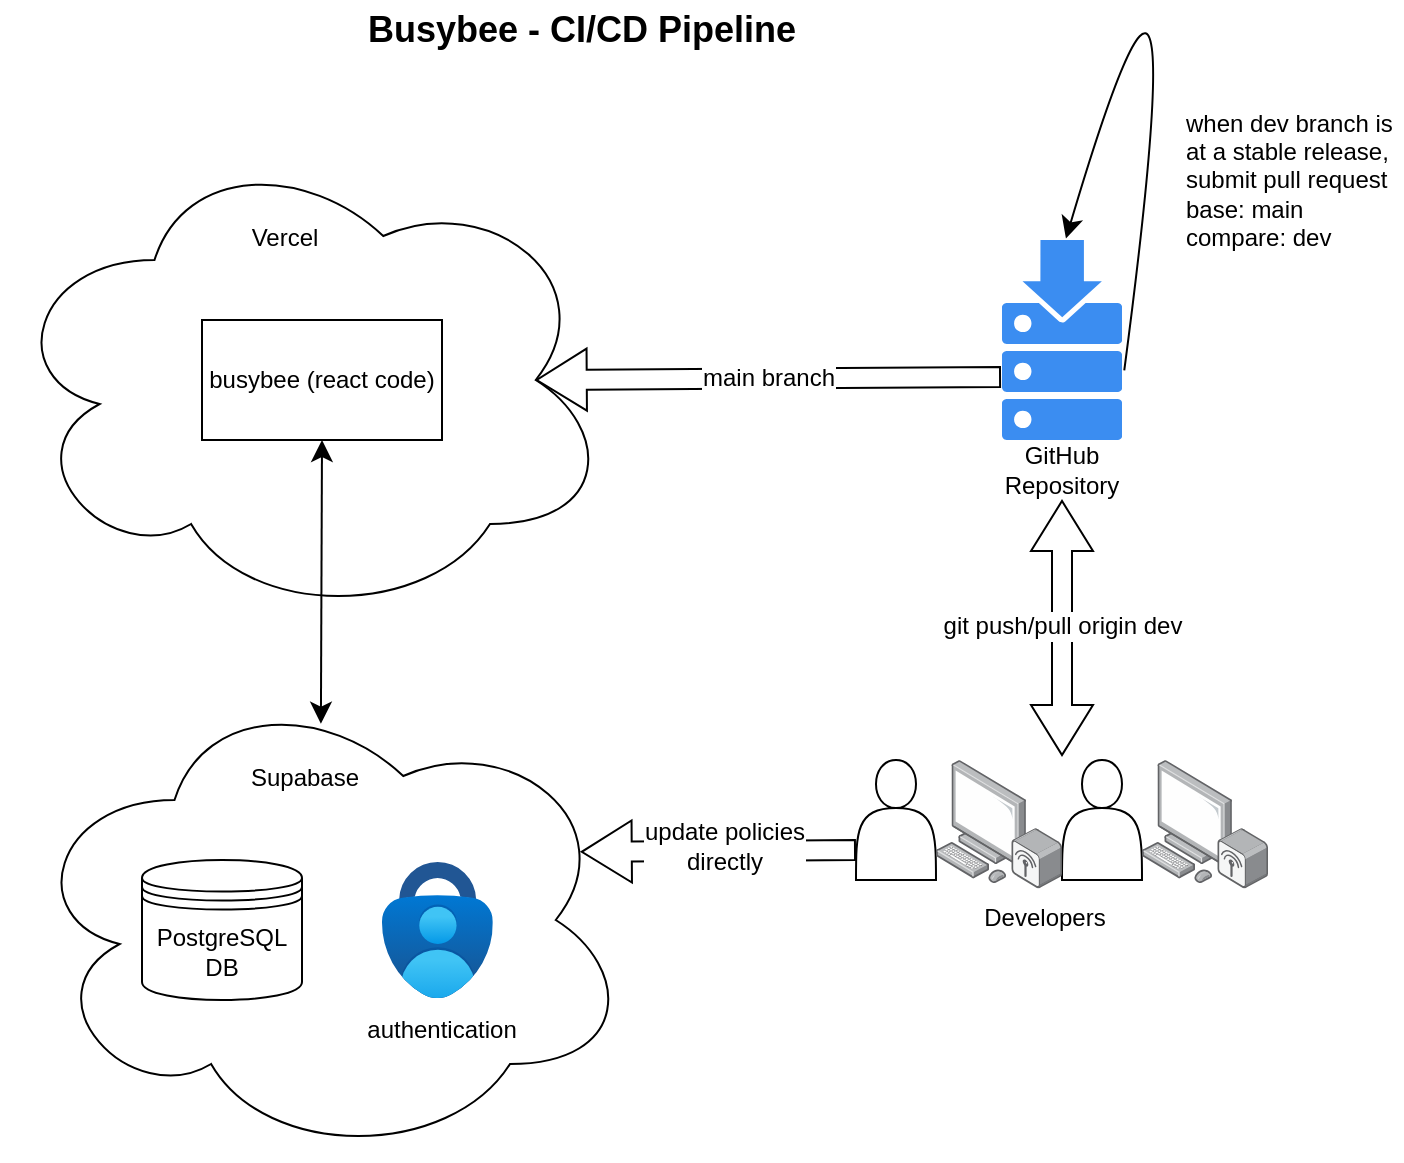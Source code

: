 <mxfile version="26.0.16">
  <diagram name="Page-1" id="LbQ_XojJOean2syMoILW">
    <mxGraphModel dx="1188" dy="664" grid="1" gridSize="10" guides="1" tooltips="1" connect="1" arrows="1" fold="1" page="1" pageScale="1" pageWidth="850" pageHeight="1100" math="0" shadow="0">
      <root>
        <mxCell id="0" />
        <mxCell id="1" parent="0" />
        <mxCell id="fcMwwvrvWFmppYAYFn9U-12" value="" style="group" vertex="1" connectable="0" parent="1">
          <mxGeometry x="640" y="300" width="60" height="130" as="geometry" />
        </mxCell>
        <mxCell id="fcMwwvrvWFmppYAYFn9U-10" value="" style="sketch=0;html=1;aspect=fixed;strokeColor=none;shadow=0;fillColor=#3B8DF1;verticalAlign=top;labelPosition=center;verticalLabelPosition=bottom;shape=mxgraph.gcp2.repository" vertex="1" parent="fcMwwvrvWFmppYAYFn9U-12">
          <mxGeometry width="60" height="100" as="geometry" />
        </mxCell>
        <mxCell id="fcMwwvrvWFmppYAYFn9U-11" value="GitHub&lt;div&gt;Repository&lt;/div&gt;" style="text;html=1;align=center;verticalAlign=middle;whiteSpace=wrap;rounded=0;" vertex="1" parent="fcMwwvrvWFmppYAYFn9U-12">
          <mxGeometry y="100" width="60" height="30" as="geometry" />
        </mxCell>
        <mxCell id="fcMwwvrvWFmppYAYFn9U-27" value="" style="endArrow=classic;html=1;rounded=0;fontSize=12;startSize=8;endSize=8;curved=1;exitX=1.019;exitY=0.652;exitDx=0;exitDy=0;exitPerimeter=0;entryX=0.533;entryY=-0.007;entryDx=0;entryDy=0;entryPerimeter=0;" edge="1" parent="fcMwwvrvWFmppYAYFn9U-12" source="fcMwwvrvWFmppYAYFn9U-10" target="fcMwwvrvWFmppYAYFn9U-10">
          <mxGeometry width="50" height="50" relative="1" as="geometry">
            <mxPoint x="-210" y="100" as="sourcePoint" />
            <mxPoint x="-160" y="50" as="targetPoint" />
            <Array as="points">
              <mxPoint x="100" y="-230" />
            </Array>
          </mxGeometry>
        </mxCell>
        <mxCell id="fcMwwvrvWFmppYAYFn9U-19" value="" style="group" vertex="1" connectable="0" parent="1">
          <mxGeometry x="140" y="250" width="305" height="240" as="geometry" />
        </mxCell>
        <mxCell id="fcMwwvrvWFmppYAYFn9U-2" value="" style="ellipse;shape=cloud;whiteSpace=wrap;html=1;" vertex="1" parent="fcMwwvrvWFmppYAYFn9U-19">
          <mxGeometry width="305" height="240.0" as="geometry" />
        </mxCell>
        <mxCell id="fcMwwvrvWFmppYAYFn9U-8" value="Vercel" style="text;html=1;align=center;verticalAlign=middle;whiteSpace=wrap;rounded=0;" vertex="1" parent="fcMwwvrvWFmppYAYFn9U-19">
          <mxGeometry x="110.431" y="32.727" width="63.103" height="32.727" as="geometry" />
        </mxCell>
        <mxCell id="fcMwwvrvWFmppYAYFn9U-26" value="busybee (react code)" style="rounded=0;whiteSpace=wrap;html=1;" vertex="1" parent="fcMwwvrvWFmppYAYFn9U-19">
          <mxGeometry x="100" y="90" width="120" height="60" as="geometry" />
        </mxCell>
        <mxCell id="fcMwwvrvWFmppYAYFn9U-20" value="" style="group" vertex="1" connectable="0" parent="1">
          <mxGeometry x="560" y="560" width="213" height="94.2" as="geometry" />
        </mxCell>
        <mxCell id="fcMwwvrvWFmppYAYFn9U-13" value="" style="shape=actor;whiteSpace=wrap;html=1;" vertex="1" parent="fcMwwvrvWFmppYAYFn9U-20">
          <mxGeometry x="110" width="40" height="60" as="geometry" />
        </mxCell>
        <mxCell id="fcMwwvrvWFmppYAYFn9U-15" value="" style="image;points=[];aspect=fixed;html=1;align=center;shadow=0;dashed=0;image=img/lib/allied_telesis/computer_and_terminals/Personal_Computer_Wireless.svg;" vertex="1" parent="fcMwwvrvWFmppYAYFn9U-20">
          <mxGeometry x="150" width="63" height="64.2" as="geometry" />
        </mxCell>
        <mxCell id="fcMwwvrvWFmppYAYFn9U-16" value="Developers" style="text;html=1;align=center;verticalAlign=middle;whiteSpace=wrap;rounded=0;" vertex="1" parent="fcMwwvrvWFmppYAYFn9U-20">
          <mxGeometry y="64.2" width="203" height="30" as="geometry" />
        </mxCell>
        <mxCell id="fcMwwvrvWFmppYAYFn9U-17" value="" style="shape=actor;whiteSpace=wrap;html=1;" vertex="1" parent="fcMwwvrvWFmppYAYFn9U-20">
          <mxGeometry x="7" width="40" height="60" as="geometry" />
        </mxCell>
        <mxCell id="fcMwwvrvWFmppYAYFn9U-18" value="" style="image;points=[];aspect=fixed;html=1;align=center;shadow=0;dashed=0;image=img/lib/allied_telesis/computer_and_terminals/Personal_Computer_Wireless.svg;" vertex="1" parent="fcMwwvrvWFmppYAYFn9U-20">
          <mxGeometry x="47" width="63" height="64.2" as="geometry" />
        </mxCell>
        <mxCell id="fcMwwvrvWFmppYAYFn9U-21" value="&lt;b&gt;&lt;font style=&quot;font-size: 18px;&quot;&gt;Busybee - CI/CD Pipeline&lt;/font&gt;&lt;/b&gt;" style="text;html=1;align=center;verticalAlign=middle;whiteSpace=wrap;rounded=0;" vertex="1" parent="1">
          <mxGeometry x="250" y="180" width="360" height="30" as="geometry" />
        </mxCell>
        <mxCell id="fcMwwvrvWFmppYAYFn9U-22" value="" style="shape=flexArrow;endArrow=classic;startArrow=classic;html=1;rounded=0;fontSize=12;startSize=8;endSize=8;curved=1;entryX=0.5;entryY=1;entryDx=0;entryDy=0;" edge="1" parent="1" target="fcMwwvrvWFmppYAYFn9U-11">
          <mxGeometry width="100" height="100" relative="1" as="geometry">
            <mxPoint x="670" y="558" as="sourcePoint" />
            <mxPoint x="500" y="320" as="targetPoint" />
          </mxGeometry>
        </mxCell>
        <mxCell id="fcMwwvrvWFmppYAYFn9U-23" value="git push/pull origin dev" style="edgeLabel;html=1;align=center;verticalAlign=middle;resizable=0;points=[];fontSize=12;" vertex="1" connectable="0" parent="fcMwwvrvWFmppYAYFn9U-22">
          <mxGeometry x="0.018" relative="1" as="geometry">
            <mxPoint as="offset" />
          </mxGeometry>
        </mxCell>
        <mxCell id="fcMwwvrvWFmppYAYFn9U-24" value="" style="shape=flexArrow;endArrow=classic;html=1;rounded=0;fontSize=12;startSize=8;endSize=8;curved=1;exitX=-0.008;exitY=0.685;exitDx=0;exitDy=0;exitPerimeter=0;entryX=0.875;entryY=0.5;entryDx=0;entryDy=0;entryPerimeter=0;" edge="1" parent="1" source="fcMwwvrvWFmppYAYFn9U-10" target="fcMwwvrvWFmppYAYFn9U-2">
          <mxGeometry width="50" height="50" relative="1" as="geometry">
            <mxPoint x="430" y="400" as="sourcePoint" />
            <mxPoint x="480" y="350" as="targetPoint" />
          </mxGeometry>
        </mxCell>
        <mxCell id="fcMwwvrvWFmppYAYFn9U-25" value="main branch" style="edgeLabel;html=1;align=center;verticalAlign=middle;resizable=0;points=[];fontSize=12;" vertex="1" connectable="0" parent="fcMwwvrvWFmppYAYFn9U-24">
          <mxGeometry x="0.003" y="-1" relative="1" as="geometry">
            <mxPoint as="offset" />
          </mxGeometry>
        </mxCell>
        <mxCell id="fcMwwvrvWFmppYAYFn9U-28" value="when dev branch is at a stable release, submit pull request&lt;br&gt;base: main&lt;br&gt;compare: dev" style="text;html=1;align=left;verticalAlign=middle;whiteSpace=wrap;rounded=0;" vertex="1" parent="1">
          <mxGeometry x="730" y="190" width="110" height="160" as="geometry" />
        </mxCell>
        <mxCell id="fcMwwvrvWFmppYAYFn9U-37" value="" style="group" vertex="1" connectable="0" parent="1">
          <mxGeometry x="150" y="520" width="305" height="240" as="geometry" />
        </mxCell>
        <mxCell id="fcMwwvrvWFmppYAYFn9U-31" value="" style="ellipse;shape=cloud;whiteSpace=wrap;html=1;" vertex="1" parent="fcMwwvrvWFmppYAYFn9U-37">
          <mxGeometry width="305" height="240.0" as="geometry" />
        </mxCell>
        <mxCell id="fcMwwvrvWFmppYAYFn9U-32" value="Supabase" style="text;html=1;align=center;verticalAlign=middle;whiteSpace=wrap;rounded=0;" vertex="1" parent="fcMwwvrvWFmppYAYFn9U-37">
          <mxGeometry x="110.431" y="32.727" width="63.103" height="32.727" as="geometry" />
        </mxCell>
        <mxCell id="fcMwwvrvWFmppYAYFn9U-34" value="PostgreSQL&lt;div&gt;DB&lt;/div&gt;" style="shape=datastore;whiteSpace=wrap;html=1;" vertex="1" parent="fcMwwvrvWFmppYAYFn9U-37">
          <mxGeometry x="60" y="90" width="80" height="70" as="geometry" />
        </mxCell>
        <mxCell id="fcMwwvrvWFmppYAYFn9U-35" value="" style="image;aspect=fixed;html=1;points=[];align=center;fontSize=12;image=img/lib/azure2/security/Multifactor_Authentication.svg;" vertex="1" parent="fcMwwvrvWFmppYAYFn9U-37">
          <mxGeometry x="180" y="91" width="55.4" height="68" as="geometry" />
        </mxCell>
        <mxCell id="fcMwwvrvWFmppYAYFn9U-36" value="authentication" style="text;html=1;align=center;verticalAlign=middle;whiteSpace=wrap;rounded=0;" vertex="1" parent="fcMwwvrvWFmppYAYFn9U-37">
          <mxGeometry x="180" y="160" width="60" height="30" as="geometry" />
        </mxCell>
        <mxCell id="fcMwwvrvWFmppYAYFn9U-39" value="" style="endArrow=classic;startArrow=classic;html=1;rounded=0;fontSize=12;startSize=8;endSize=8;curved=1;exitX=0.49;exitY=0.091;exitDx=0;exitDy=0;exitPerimeter=0;entryX=0.5;entryY=1;entryDx=0;entryDy=0;" edge="1" parent="1" source="fcMwwvrvWFmppYAYFn9U-31" target="fcMwwvrvWFmppYAYFn9U-26">
          <mxGeometry width="50" height="50" relative="1" as="geometry">
            <mxPoint x="430" y="550" as="sourcePoint" />
            <mxPoint x="480" y="500" as="targetPoint" />
          </mxGeometry>
        </mxCell>
        <mxCell id="fcMwwvrvWFmppYAYFn9U-40" value="" style="shape=flexArrow;endArrow=classic;html=1;rounded=0;fontSize=12;startSize=8;endSize=8;curved=1;exitX=0;exitY=0.75;exitDx=0;exitDy=0;entryX=0.916;entryY=0.358;entryDx=0;entryDy=0;entryPerimeter=0;" edge="1" parent="1" source="fcMwwvrvWFmppYAYFn9U-17" target="fcMwwvrvWFmppYAYFn9U-31">
          <mxGeometry width="50" height="50" relative="1" as="geometry">
            <mxPoint x="430" y="470" as="sourcePoint" />
            <mxPoint x="480" y="420" as="targetPoint" />
          </mxGeometry>
        </mxCell>
        <mxCell id="fcMwwvrvWFmppYAYFn9U-41" value="update policies&lt;div&gt;directly&lt;/div&gt;" style="edgeLabel;html=1;align=center;verticalAlign=middle;resizable=0;points=[];fontSize=12;" vertex="1" connectable="0" parent="fcMwwvrvWFmppYAYFn9U-40">
          <mxGeometry x="-0.043" y="-3" relative="1" as="geometry">
            <mxPoint as="offset" />
          </mxGeometry>
        </mxCell>
      </root>
    </mxGraphModel>
  </diagram>
</mxfile>

